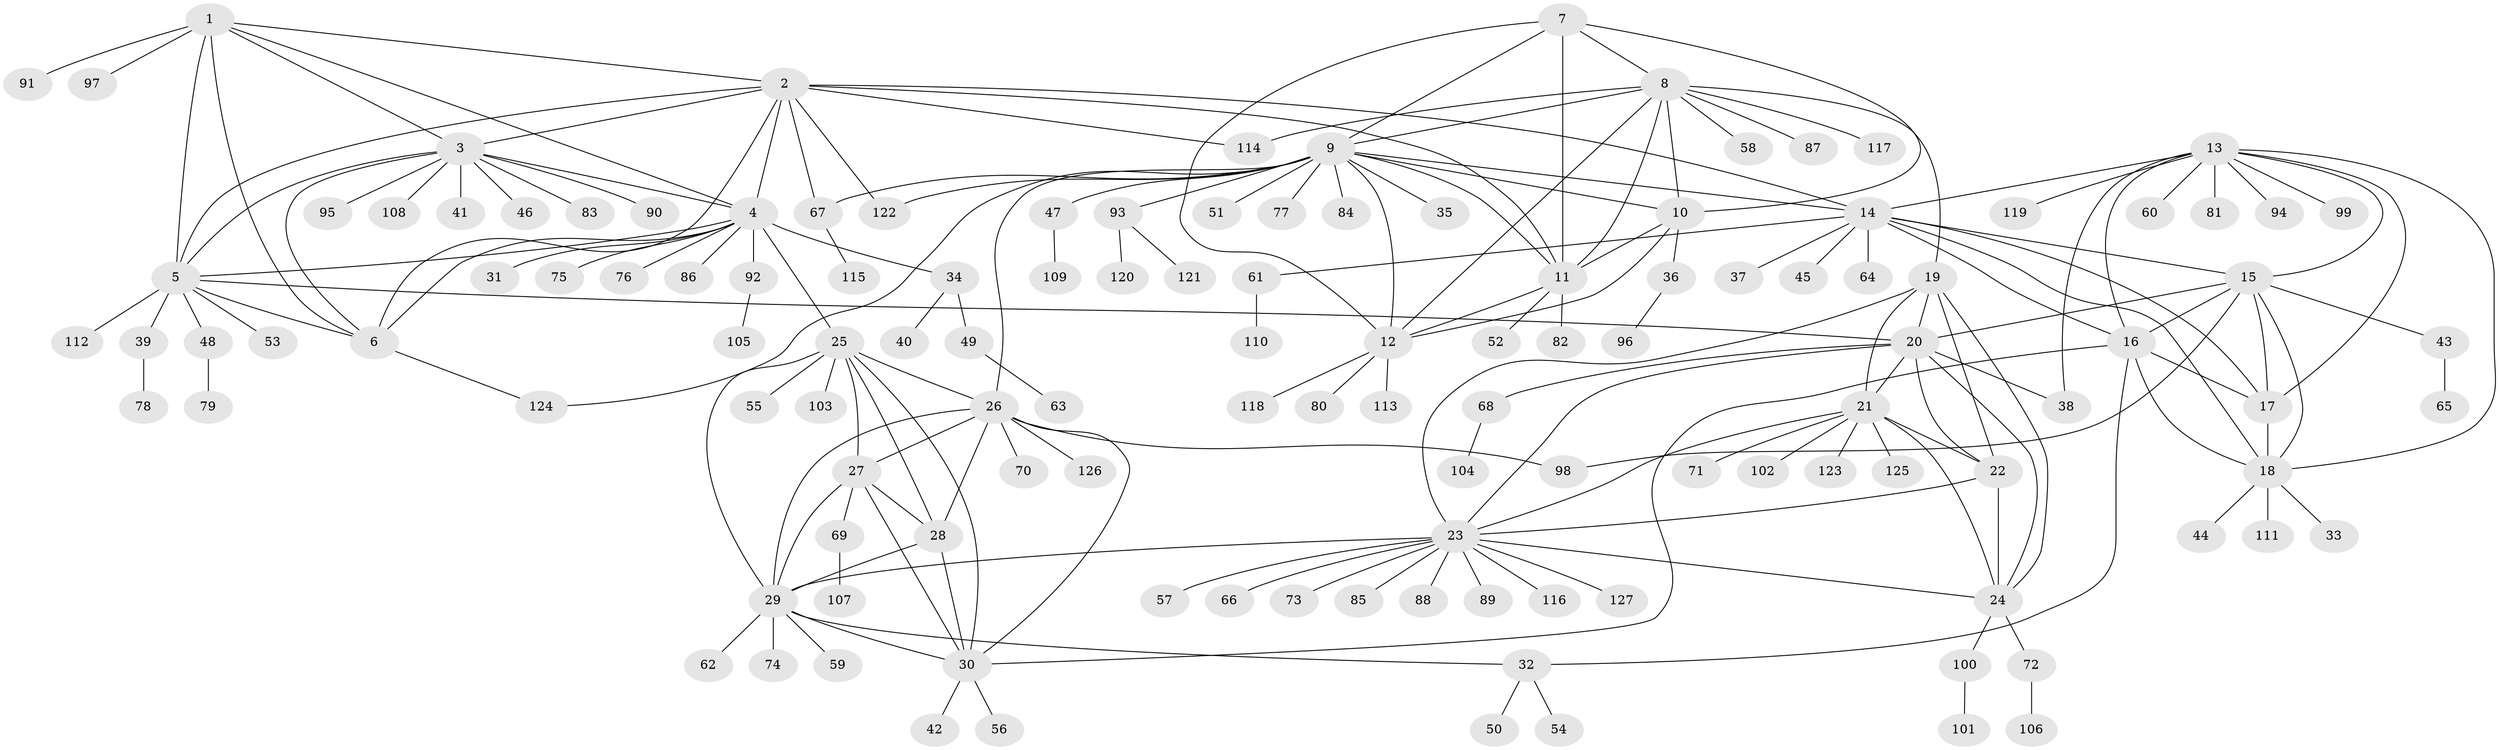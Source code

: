 // Generated by graph-tools (version 1.1) at 2025/11/02/27/25 16:11:31]
// undirected, 127 vertices, 189 edges
graph export_dot {
graph [start="1"]
  node [color=gray90,style=filled];
  1;
  2;
  3;
  4;
  5;
  6;
  7;
  8;
  9;
  10;
  11;
  12;
  13;
  14;
  15;
  16;
  17;
  18;
  19;
  20;
  21;
  22;
  23;
  24;
  25;
  26;
  27;
  28;
  29;
  30;
  31;
  32;
  33;
  34;
  35;
  36;
  37;
  38;
  39;
  40;
  41;
  42;
  43;
  44;
  45;
  46;
  47;
  48;
  49;
  50;
  51;
  52;
  53;
  54;
  55;
  56;
  57;
  58;
  59;
  60;
  61;
  62;
  63;
  64;
  65;
  66;
  67;
  68;
  69;
  70;
  71;
  72;
  73;
  74;
  75;
  76;
  77;
  78;
  79;
  80;
  81;
  82;
  83;
  84;
  85;
  86;
  87;
  88;
  89;
  90;
  91;
  92;
  93;
  94;
  95;
  96;
  97;
  98;
  99;
  100;
  101;
  102;
  103;
  104;
  105;
  106;
  107;
  108;
  109;
  110;
  111;
  112;
  113;
  114;
  115;
  116;
  117;
  118;
  119;
  120;
  121;
  122;
  123;
  124;
  125;
  126;
  127;
  1 -- 2;
  1 -- 3;
  1 -- 4;
  1 -- 5;
  1 -- 6;
  1 -- 91;
  1 -- 97;
  2 -- 3;
  2 -- 4;
  2 -- 5;
  2 -- 6;
  2 -- 11;
  2 -- 14;
  2 -- 67;
  2 -- 114;
  2 -- 122;
  3 -- 4;
  3 -- 5;
  3 -- 6;
  3 -- 41;
  3 -- 46;
  3 -- 83;
  3 -- 90;
  3 -- 95;
  3 -- 108;
  4 -- 5;
  4 -- 6;
  4 -- 25;
  4 -- 31;
  4 -- 34;
  4 -- 75;
  4 -- 76;
  4 -- 86;
  4 -- 92;
  5 -- 6;
  5 -- 20;
  5 -- 39;
  5 -- 48;
  5 -- 53;
  5 -- 112;
  6 -- 124;
  7 -- 8;
  7 -- 9;
  7 -- 10;
  7 -- 11;
  7 -- 12;
  8 -- 9;
  8 -- 10;
  8 -- 11;
  8 -- 12;
  8 -- 19;
  8 -- 58;
  8 -- 87;
  8 -- 114;
  8 -- 117;
  9 -- 10;
  9 -- 11;
  9 -- 12;
  9 -- 14;
  9 -- 26;
  9 -- 35;
  9 -- 47;
  9 -- 51;
  9 -- 67;
  9 -- 77;
  9 -- 84;
  9 -- 93;
  9 -- 122;
  9 -- 124;
  10 -- 11;
  10 -- 12;
  10 -- 36;
  11 -- 12;
  11 -- 52;
  11 -- 82;
  12 -- 80;
  12 -- 113;
  12 -- 118;
  13 -- 14;
  13 -- 15;
  13 -- 16;
  13 -- 17;
  13 -- 18;
  13 -- 38;
  13 -- 60;
  13 -- 81;
  13 -- 94;
  13 -- 99;
  13 -- 119;
  14 -- 15;
  14 -- 16;
  14 -- 17;
  14 -- 18;
  14 -- 37;
  14 -- 45;
  14 -- 61;
  14 -- 64;
  15 -- 16;
  15 -- 17;
  15 -- 18;
  15 -- 20;
  15 -- 43;
  15 -- 98;
  16 -- 17;
  16 -- 18;
  16 -- 30;
  16 -- 32;
  17 -- 18;
  18 -- 33;
  18 -- 44;
  18 -- 111;
  19 -- 20;
  19 -- 21;
  19 -- 22;
  19 -- 23;
  19 -- 24;
  20 -- 21;
  20 -- 22;
  20 -- 23;
  20 -- 24;
  20 -- 38;
  20 -- 68;
  21 -- 22;
  21 -- 23;
  21 -- 24;
  21 -- 71;
  21 -- 102;
  21 -- 123;
  21 -- 125;
  22 -- 23;
  22 -- 24;
  23 -- 24;
  23 -- 29;
  23 -- 57;
  23 -- 66;
  23 -- 73;
  23 -- 85;
  23 -- 88;
  23 -- 89;
  23 -- 116;
  23 -- 127;
  24 -- 72;
  24 -- 100;
  25 -- 26;
  25 -- 27;
  25 -- 28;
  25 -- 29;
  25 -- 30;
  25 -- 55;
  25 -- 103;
  26 -- 27;
  26 -- 28;
  26 -- 29;
  26 -- 30;
  26 -- 70;
  26 -- 98;
  26 -- 126;
  27 -- 28;
  27 -- 29;
  27 -- 30;
  27 -- 69;
  28 -- 29;
  28 -- 30;
  29 -- 30;
  29 -- 32;
  29 -- 59;
  29 -- 62;
  29 -- 74;
  30 -- 42;
  30 -- 56;
  32 -- 50;
  32 -- 54;
  34 -- 40;
  34 -- 49;
  36 -- 96;
  39 -- 78;
  43 -- 65;
  47 -- 109;
  48 -- 79;
  49 -- 63;
  61 -- 110;
  67 -- 115;
  68 -- 104;
  69 -- 107;
  72 -- 106;
  92 -- 105;
  93 -- 120;
  93 -- 121;
  100 -- 101;
}
